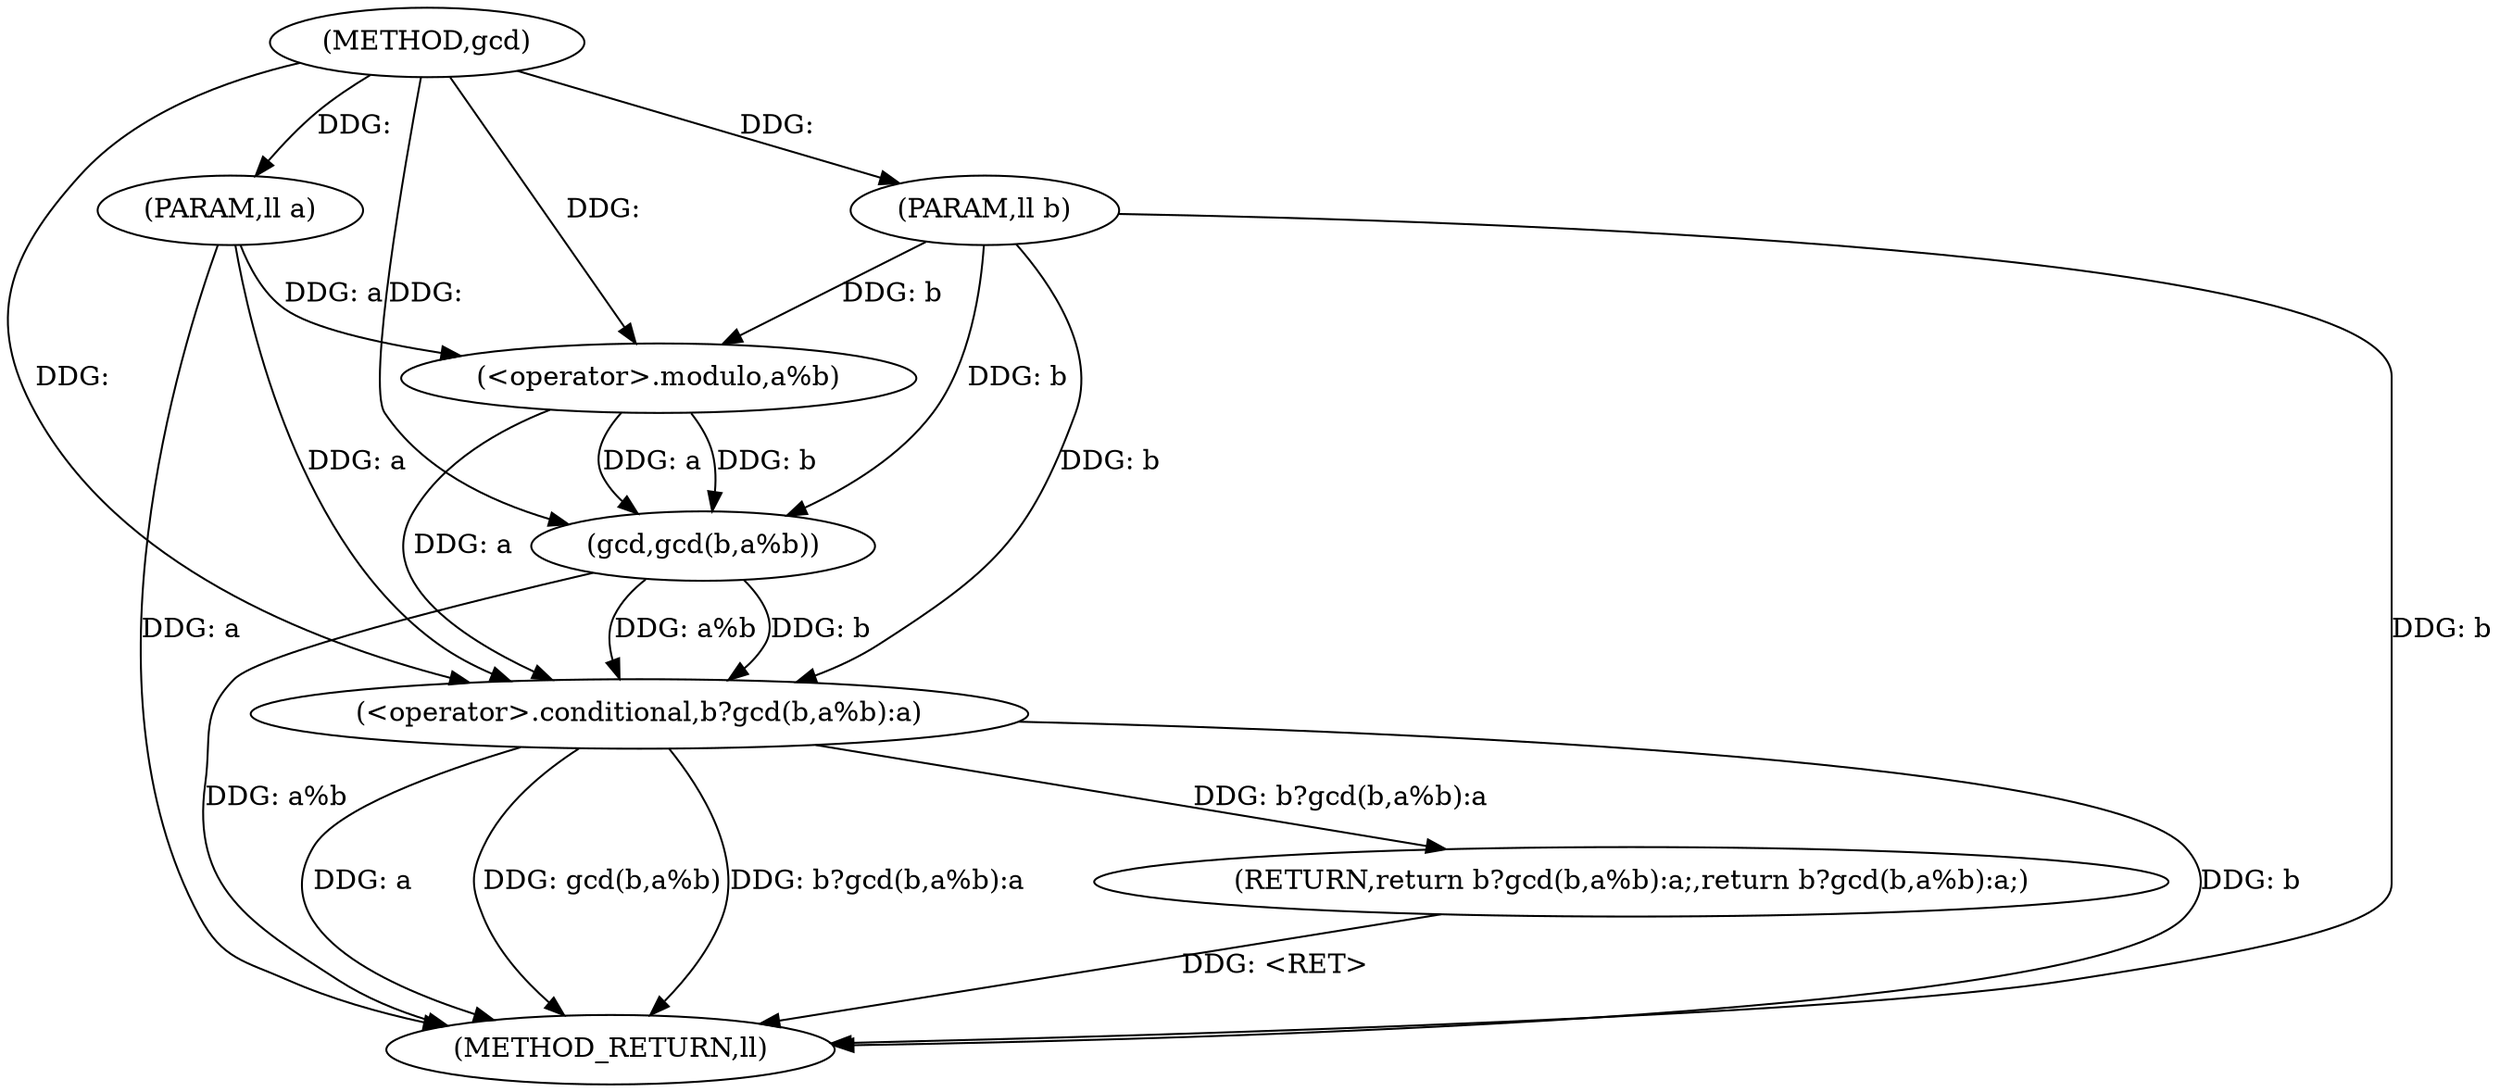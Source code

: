 digraph "gcd" {  
"1000156" [label = "(METHOD,gcd)" ]
"1000169" [label = "(METHOD_RETURN,ll)" ]
"1000157" [label = "(PARAM,ll a)" ]
"1000158" [label = "(PARAM,ll b)" ]
"1000160" [label = "(RETURN,return b?gcd(b,a%b):a;,return b?gcd(b,a%b):a;)" ]
"1000161" [label = "(<operator>.conditional,b?gcd(b,a%b):a)" ]
"1000163" [label = "(gcd,gcd(b,a%b))" ]
"1000165" [label = "(<operator>.modulo,a%b)" ]
  "1000157" -> "1000169"  [ label = "DDG: a"] 
  "1000158" -> "1000169"  [ label = "DDG: b"] 
  "1000161" -> "1000169"  [ label = "DDG: b"] 
  "1000161" -> "1000169"  [ label = "DDG: a"] 
  "1000163" -> "1000169"  [ label = "DDG: a%b"] 
  "1000161" -> "1000169"  [ label = "DDG: gcd(b,a%b)"] 
  "1000161" -> "1000169"  [ label = "DDG: b?gcd(b,a%b):a"] 
  "1000160" -> "1000169"  [ label = "DDG: <RET>"] 
  "1000156" -> "1000157"  [ label = "DDG: "] 
  "1000156" -> "1000158"  [ label = "DDG: "] 
  "1000161" -> "1000160"  [ label = "DDG: b?gcd(b,a%b):a"] 
  "1000163" -> "1000161"  [ label = "DDG: b"] 
  "1000163" -> "1000161"  [ label = "DDG: a%b"] 
  "1000165" -> "1000161"  [ label = "DDG: a"] 
  "1000157" -> "1000161"  [ label = "DDG: a"] 
  "1000156" -> "1000161"  [ label = "DDG: "] 
  "1000158" -> "1000161"  [ label = "DDG: b"] 
  "1000165" -> "1000163"  [ label = "DDG: b"] 
  "1000158" -> "1000163"  [ label = "DDG: b"] 
  "1000156" -> "1000163"  [ label = "DDG: "] 
  "1000165" -> "1000163"  [ label = "DDG: a"] 
  "1000157" -> "1000165"  [ label = "DDG: a"] 
  "1000156" -> "1000165"  [ label = "DDG: "] 
  "1000158" -> "1000165"  [ label = "DDG: b"] 
}
